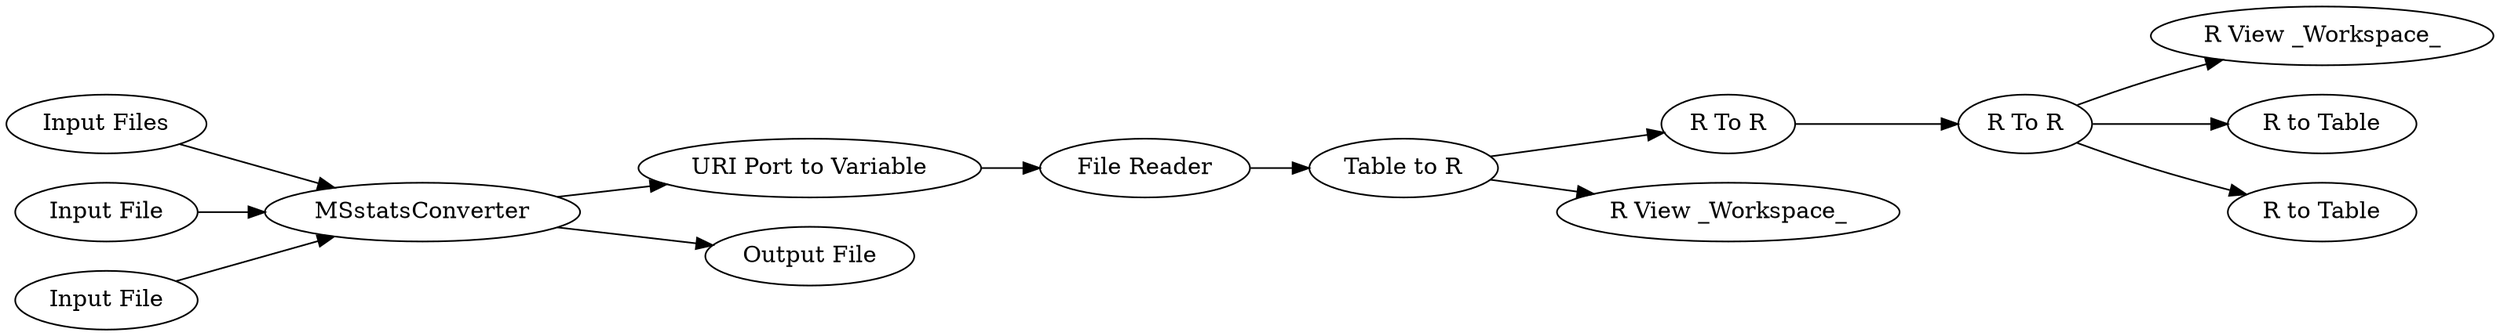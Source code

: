 digraph {
	"-4749348236075095469_12" [label=MSstatsConverter]
	"-4749348236075095469_29" [label="Input Files"]
	"-4749348236075095469_9" [label="R To R"]
	"-4749348236075095469_27" [label="Input File"]
	"-4749348236075095469_22" [label="R View _Workspace_"]
	"-4749348236075095469_16" [label="Table to R"]
	"-4749348236075095469_24" [label="URI Port to Variable"]
	"-4749348236075095469_20" [label="R to Table"]
	"-4749348236075095469_21" [label="R to Table"]
	"-4749348236075095469_28" [label="Input File"]
	"-4749348236075095469_17" [label="R View _Workspace_"]
	"-4749348236075095469_18" [label="R To R"]
	"-4749348236075095469_23" [label="Output File"]
	"-4749348236075095469_3" [label="File Reader"]
	"-4749348236075095469_24" -> "-4749348236075095469_3"
	"-4749348236075095469_12" -> "-4749348236075095469_23"
	"-4749348236075095469_27" -> "-4749348236075095469_12"
	"-4749348236075095469_18" -> "-4749348236075095469_20"
	"-4749348236075095469_16" -> "-4749348236075095469_9"
	"-4749348236075095469_28" -> "-4749348236075095469_12"
	"-4749348236075095469_9" -> "-4749348236075095469_18"
	"-4749348236075095469_12" -> "-4749348236075095469_24"
	"-4749348236075095469_3" -> "-4749348236075095469_16"
	"-4749348236075095469_29" -> "-4749348236075095469_12"
	"-4749348236075095469_18" -> "-4749348236075095469_22"
	"-4749348236075095469_18" -> "-4749348236075095469_21"
	"-4749348236075095469_16" -> "-4749348236075095469_17"
	rankdir=LR
}
